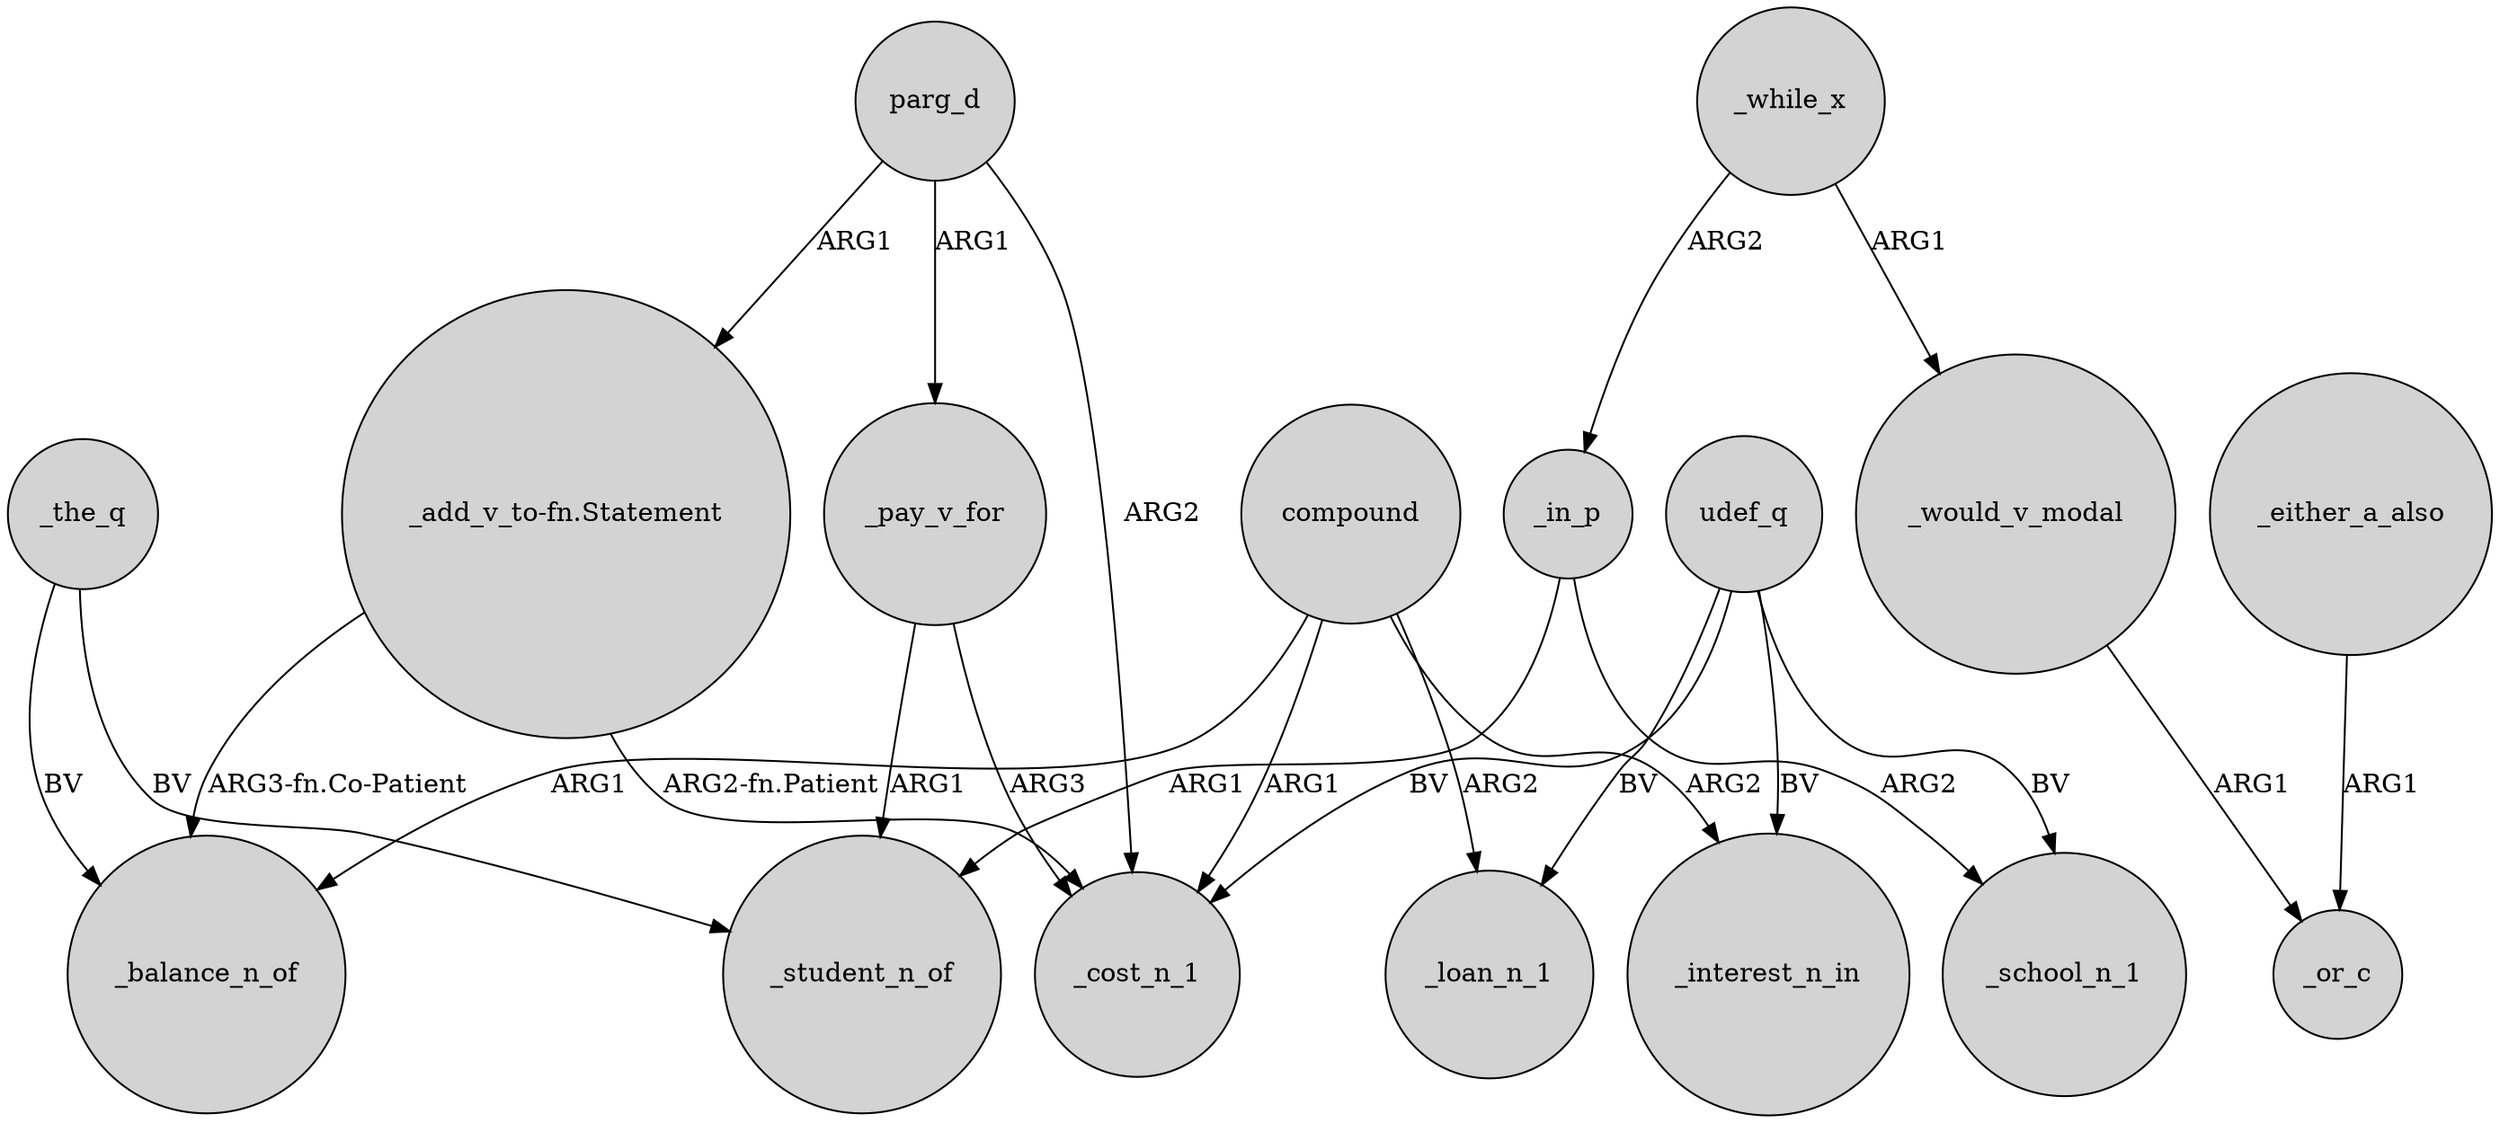digraph {
	node [shape=circle style=filled]
	_pay_v_for -> _student_n_of [label=ARG1]
	_while_x -> _in_p [label=ARG2]
	_either_a_also -> _or_c [label=ARG1]
	"_add_v_to-fn.Statement" -> _balance_n_of [label="ARG3-fn.Co-Patient"]
	_while_x -> _would_v_modal [label=ARG1]
	_would_v_modal -> _or_c [label=ARG1]
	parg_d -> "_add_v_to-fn.Statement" [label=ARG1]
	"_add_v_to-fn.Statement" -> _cost_n_1 [label="ARG2-fn.Patient"]
	udef_q -> _interest_n_in [label=BV]
	udef_q -> _cost_n_1 [label=BV]
	parg_d -> _cost_n_1 [label=ARG2]
	compound -> _balance_n_of [label=ARG1]
	compound -> _interest_n_in [label=ARG2]
	_the_q -> _balance_n_of [label=BV]
	compound -> _loan_n_1 [label=ARG2]
	_in_p -> _school_n_1 [label=ARG2]
	_in_p -> _student_n_of [label=ARG1]
	_the_q -> _student_n_of [label=BV]
	compound -> _cost_n_1 [label=ARG1]
	_pay_v_for -> _cost_n_1 [label=ARG3]
	udef_q -> _school_n_1 [label=BV]
	parg_d -> _pay_v_for [label=ARG1]
	udef_q -> _loan_n_1 [label=BV]
}

